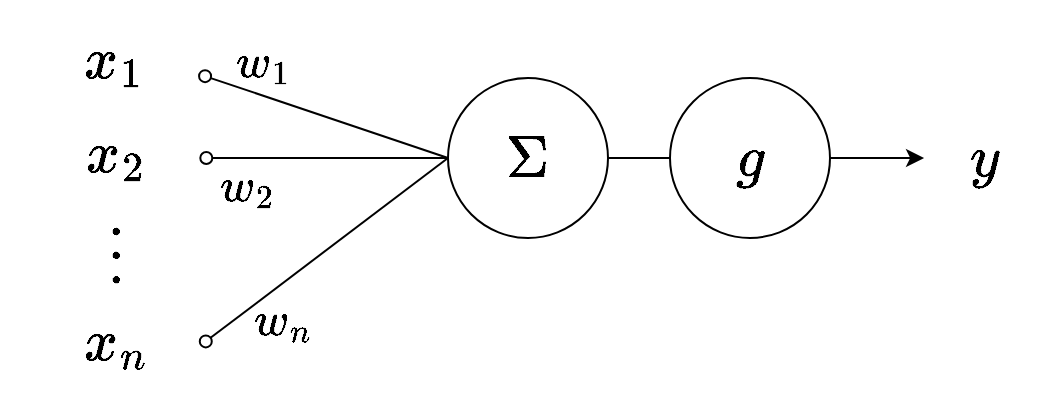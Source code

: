 <mxfile version="24.7.5">
  <diagram name="Page-1" id="HtDMB8GBCXyzhwlQVmr2">
    <mxGraphModel dx="683" dy="432" grid="0" gridSize="10" guides="1" tooltips="1" connect="1" arrows="1" fold="1" page="1" pageScale="1" pageWidth="850" pageHeight="1100" math="1" shadow="0">
      <root>
        <mxCell id="0" />
        <mxCell id="1" parent="0" />
        <mxCell id="dFCPVr-EJcx0k2NFLM8W-7" value="&lt;span style=&quot;font-size: 25px; text-wrap: wrap;&quot;&gt;\(x_1\)&lt;/span&gt;" style="text;html=1;align=center;verticalAlign=middle;resizable=0;points=[];autosize=1;strokeColor=none;fillColor=none;" parent="1" vertex="1">
          <mxGeometry x="135" y="323" width="90" height="40" as="geometry" />
        </mxCell>
        <mxCell id="dFCPVr-EJcx0k2NFLM8W-8" value="&lt;span style=&quot;font-size: 25px; text-wrap: wrap;&quot;&gt;\(x_2\)&lt;/span&gt;" style="text;html=1;align=center;verticalAlign=middle;resizable=0;points=[];autosize=1;strokeColor=none;fillColor=none;" parent="1" vertex="1">
          <mxGeometry x="136" y="369" width="89" height="42" as="geometry" />
        </mxCell>
        <mxCell id="dFCPVr-EJcx0k2NFLM8W-9" value="&lt;span style=&quot;font-size: 25px; text-wrap: wrap;&quot;&gt;\(x_n\)&lt;/span&gt;" style="text;html=1;align=center;verticalAlign=middle;resizable=0;points=[];autosize=1;strokeColor=none;fillColor=none;" parent="1" vertex="1">
          <mxGeometry x="136" y="463" width="89" height="42" as="geometry" />
        </mxCell>
        <mxCell id="dFCPVr-EJcx0k2NFLM8W-11" value="&lt;span style=&quot;font-size: 25px; text-wrap: wrap;&quot;&gt;\(\vdots\)&lt;/span&gt;" style="text;html=1;align=center;verticalAlign=middle;resizable=0;points=[];autosize=1;strokeColor=none;fillColor=none;" parent="1" vertex="1">
          <mxGeometry x="123" y="416" width="115" height="42" as="geometry" />
        </mxCell>
        <mxCell id="yKUEbNG_Zo-8lnRa12x--1" value="&lt;font style=&quot;font-size: 25px;&quot;&gt;\(\Sigma\)&lt;/font&gt;" style="ellipse;whiteSpace=wrap;html=1;aspect=fixed;" vertex="1" parent="1">
          <mxGeometry x="347" y="352" width="80" height="80" as="geometry" />
        </mxCell>
        <mxCell id="yKUEbNG_Zo-8lnRa12x--7" style="rounded=0;orthogonalLoop=1;jettySize=auto;html=1;entryX=0;entryY=0.5;entryDx=0;entryDy=0;endArrow=none;endFill=0;exitX=1.006;exitY=0.702;exitDx=0;exitDy=0;exitPerimeter=0;startArrow=oval;startFill=0;" edge="1" parent="1" source="dFCPVr-EJcx0k2NFLM8W-7" target="yKUEbNG_Zo-8lnRa12x--1">
          <mxGeometry relative="1" as="geometry">
            <mxPoint x="350" y="300" as="sourcePoint" />
            <mxPoint x="467" y="300" as="targetPoint" />
          </mxGeometry>
        </mxCell>
        <mxCell id="yKUEbNG_Zo-8lnRa12x--8" value="&lt;font style=&quot;font-size: 20px;&quot;&gt;\(w_1\)&lt;/font&gt;" style="edgeLabel;html=1;align=center;verticalAlign=middle;resizable=0;points=[];labelBackgroundColor=none;" vertex="1" connectable="0" parent="yKUEbNG_Zo-8lnRa12x--7">
          <mxGeometry x="-0.007" relative="1" as="geometry">
            <mxPoint x="-32" y="-28" as="offset" />
          </mxGeometry>
        </mxCell>
        <mxCell id="yKUEbNG_Zo-8lnRa12x--9" style="rounded=0;orthogonalLoop=1;jettySize=auto;html=1;entryX=0;entryY=0.5;entryDx=0;entryDy=0;endArrow=none;endFill=0;exitX=1.013;exitY=0.547;exitDx=0;exitDy=0;exitPerimeter=0;startArrow=oval;startFill=0;" edge="1" parent="1" source="dFCPVr-EJcx0k2NFLM8W-8" target="yKUEbNG_Zo-8lnRa12x--1">
          <mxGeometry relative="1" as="geometry">
            <mxPoint x="235" y="383" as="sourcePoint" />
            <mxPoint x="326" y="434" as="targetPoint" />
          </mxGeometry>
        </mxCell>
        <mxCell id="yKUEbNG_Zo-8lnRa12x--10" value="&lt;font style=&quot;font-size: 20px;&quot;&gt;\(w_2\)&lt;/font&gt;" style="edgeLabel;html=1;align=center;verticalAlign=middle;resizable=0;points=[];labelBackgroundColor=none;" vertex="1" connectable="0" parent="yKUEbNG_Zo-8lnRa12x--9">
          <mxGeometry x="-0.007" relative="1" as="geometry">
            <mxPoint x="-40" y="14" as="offset" />
          </mxGeometry>
        </mxCell>
        <mxCell id="yKUEbNG_Zo-8lnRa12x--11" style="rounded=0;orthogonalLoop=1;jettySize=auto;html=1;entryX=0;entryY=0.5;entryDx=0;entryDy=0;endArrow=none;endFill=0;exitX=1.01;exitY=0.493;exitDx=0;exitDy=0;exitPerimeter=0;startArrow=oval;startFill=0;" edge="1" parent="1" source="dFCPVr-EJcx0k2NFLM8W-9" target="yKUEbNG_Zo-8lnRa12x--1">
          <mxGeometry relative="1" as="geometry">
            <mxPoint x="241" y="453" as="sourcePoint" />
            <mxPoint x="358" y="453" as="targetPoint" />
          </mxGeometry>
        </mxCell>
        <mxCell id="yKUEbNG_Zo-8lnRa12x--12" value="&lt;font style=&quot;font-size: 20px;&quot;&gt;\(w_n\)&lt;/font&gt;" style="edgeLabel;html=1;align=center;verticalAlign=middle;resizable=0;points=[];labelBackgroundColor=none;" vertex="1" connectable="0" parent="yKUEbNG_Zo-8lnRa12x--11">
          <mxGeometry x="-0.007" relative="1" as="geometry">
            <mxPoint x="-22" y="35" as="offset" />
          </mxGeometry>
        </mxCell>
        <mxCell id="yKUEbNG_Zo-8lnRa12x--13" value="&lt;font style=&quot;font-size: 25px;&quot;&gt;\(g\)&lt;/font&gt;" style="ellipse;whiteSpace=wrap;html=1;aspect=fixed;" vertex="1" parent="1">
          <mxGeometry x="458" y="352" width="80" height="80" as="geometry" />
        </mxCell>
        <mxCell id="yKUEbNG_Zo-8lnRa12x--15" style="rounded=0;orthogonalLoop=1;jettySize=auto;html=1;entryX=0;entryY=0.5;entryDx=0;entryDy=0;endArrow=none;endFill=0;exitX=1;exitY=0.5;exitDx=0;exitDy=0;" edge="1" parent="1" source="yKUEbNG_Zo-8lnRa12x--1" target="yKUEbNG_Zo-8lnRa12x--13">
          <mxGeometry relative="1" as="geometry">
            <mxPoint x="435" y="331" as="sourcePoint" />
            <mxPoint x="552" y="331" as="targetPoint" />
          </mxGeometry>
        </mxCell>
        <mxCell id="yKUEbNG_Zo-8lnRa12x--18" value="&lt;span style=&quot;font-size: 25px; text-wrap: wrap;&quot;&gt;\(y\)&lt;/span&gt;" style="text;html=1;align=center;verticalAlign=middle;resizable=0;points=[];autosize=1;strokeColor=none;fillColor=none;" vertex="1" parent="1">
          <mxGeometry x="584" y="371" width="61" height="42" as="geometry" />
        </mxCell>
        <mxCell id="yKUEbNG_Zo-8lnRa12x--19" style="rounded=0;orthogonalLoop=1;jettySize=auto;html=1;entryX=0.017;entryY=0.5;entryDx=0;entryDy=0;endArrow=classic;endFill=1;exitX=1;exitY=0.5;exitDx=0;exitDy=0;entryPerimeter=0;sourcePerimeterSpacing=0;strokeWidth=1;" edge="1" parent="1" source="yKUEbNG_Zo-8lnRa12x--13" target="yKUEbNG_Zo-8lnRa12x--18">
          <mxGeometry relative="1" as="geometry">
            <mxPoint x="564" y="386" as="sourcePoint" />
            <mxPoint x="621" y="386" as="targetPoint" />
          </mxGeometry>
        </mxCell>
      </root>
    </mxGraphModel>
  </diagram>
</mxfile>

